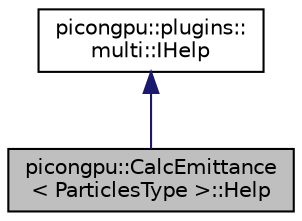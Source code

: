 digraph "picongpu::CalcEmittance&lt; ParticlesType &gt;::Help"
{
 // LATEX_PDF_SIZE
  edge [fontname="Helvetica",fontsize="10",labelfontname="Helvetica",labelfontsize="10"];
  node [fontname="Helvetica",fontsize="10",shape=record];
  Node1 [label="picongpu::CalcEmittance\l\< ParticlesType \>::Help",height=0.2,width=0.4,color="black", fillcolor="grey75", style="filled", fontcolor="black",tooltip=" "];
  Node2 -> Node1 [dir="back",color="midnightblue",fontsize="10",style="solid",fontname="Helvetica"];
  Node2 [label="picongpu::plugins::\lmulti::IHelp",height=0.2,width=0.4,color="black", fillcolor="white", style="filled",URL="$structpicongpu_1_1plugins_1_1multi_1_1_i_help.html",tooltip="Interface to expose a help of a plugin."];
}
